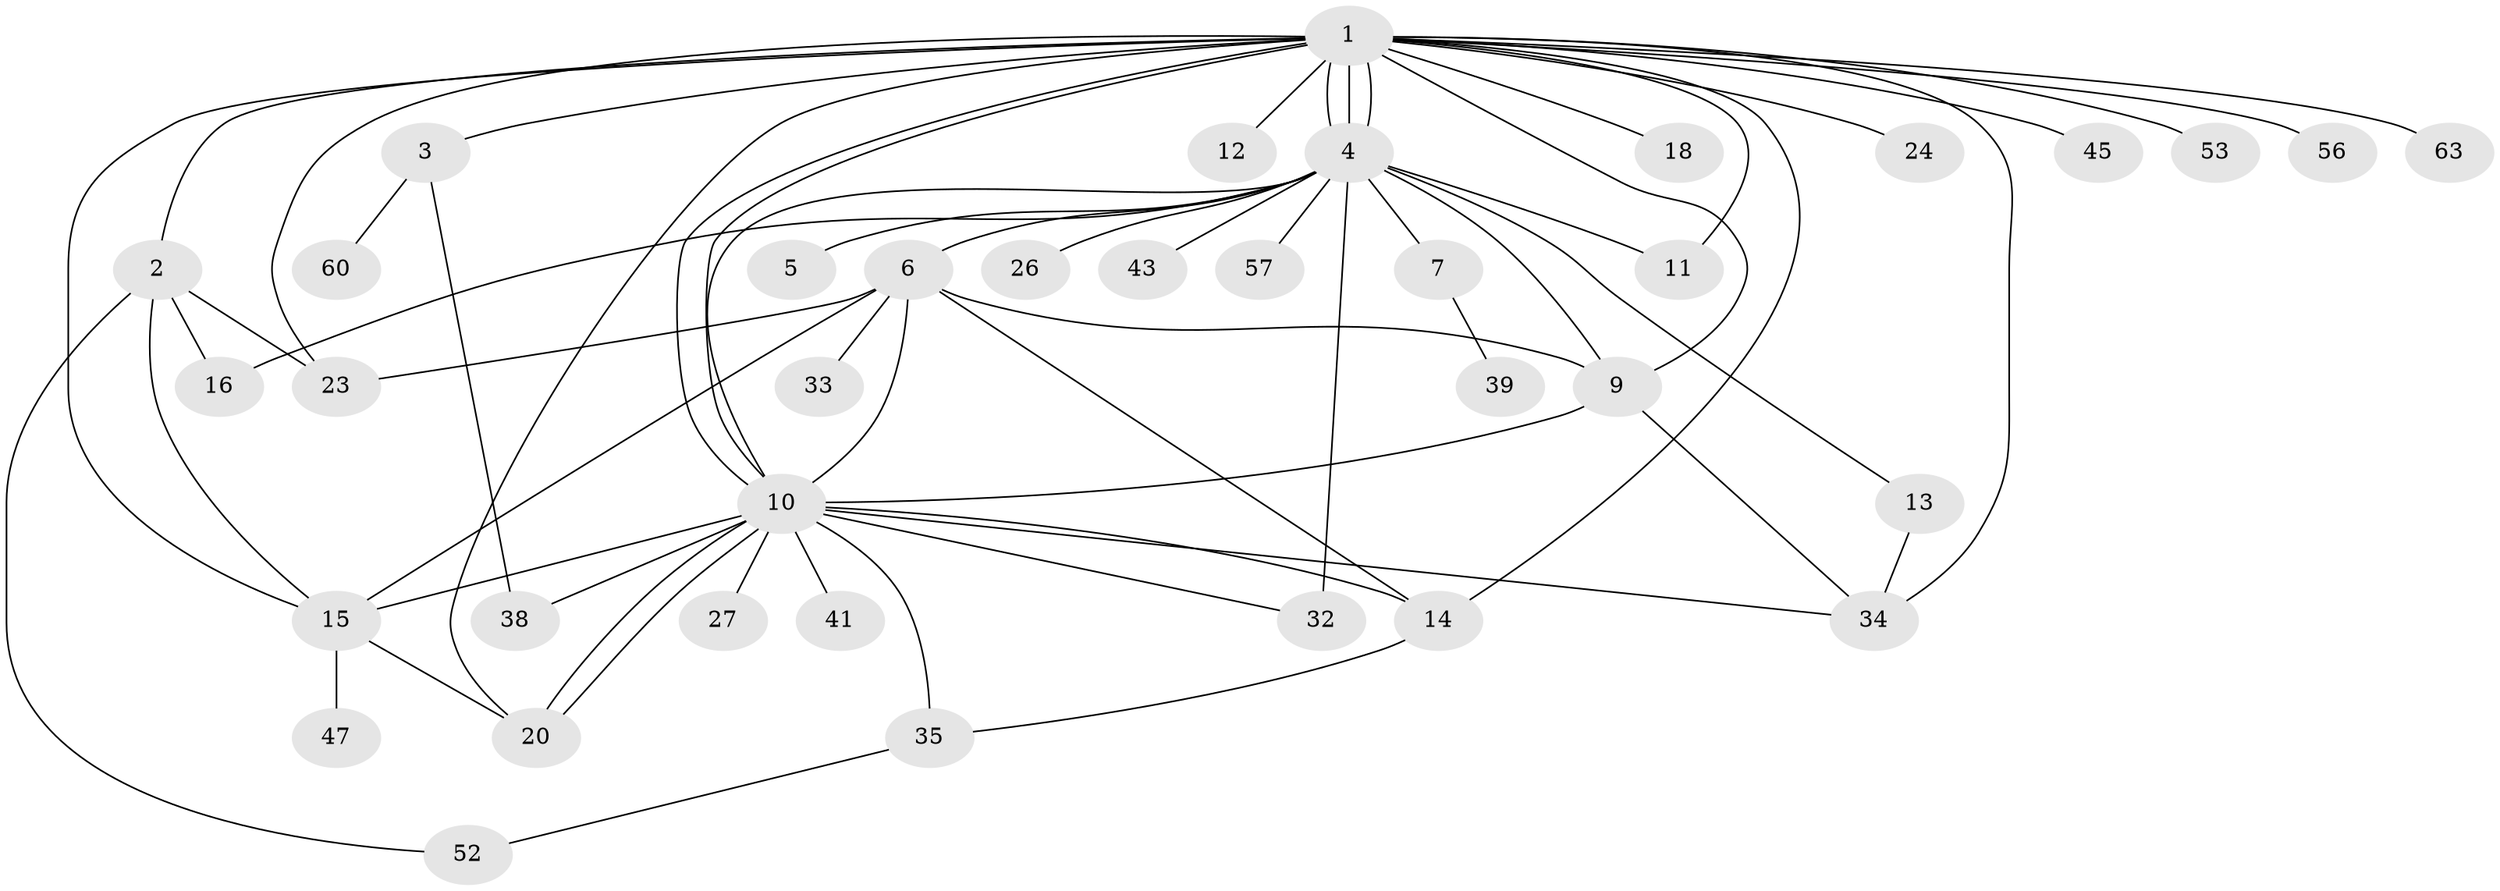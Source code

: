 // original degree distribution, {27: 0.013333333333333334, 5: 0.08, 3: 0.10666666666666667, 17: 0.013333333333333334, 1: 0.41333333333333333, 7: 0.013333333333333334, 8: 0.02666666666666667, 4: 0.04, 18: 0.013333333333333334, 2: 0.26666666666666666, 6: 0.013333333333333334}
// Generated by graph-tools (version 1.1) at 2025/14/03/09/25 04:14:32]
// undirected, 37 vertices, 63 edges
graph export_dot {
graph [start="1"]
  node [color=gray90,style=filled];
  1;
  2;
  3;
  4 [super="+40+49+17+8+30+36"];
  5;
  6;
  7 [super="+58"];
  9 [super="+21"];
  10 [super="+25+28+44+55+69+72+19"];
  11;
  12;
  13;
  14 [super="+74+59+48"];
  15 [super="+29+73+42"];
  16 [super="+54"];
  18;
  20;
  23 [super="+71+31"];
  24;
  26 [super="+65"];
  27 [super="+75"];
  32 [super="+68"];
  33;
  34 [super="+46+37"];
  35;
  38;
  39;
  41;
  43;
  45 [super="+64"];
  47;
  52 [super="+66"];
  53 [super="+67"];
  56;
  57;
  60;
  63;
  1 -- 2;
  1 -- 3;
  1 -- 4 [weight=3];
  1 -- 4;
  1 -- 4;
  1 -- 9 [weight=2];
  1 -- 10;
  1 -- 10;
  1 -- 11;
  1 -- 12;
  1 -- 14 [weight=2];
  1 -- 15 [weight=2];
  1 -- 18;
  1 -- 20;
  1 -- 24;
  1 -- 45;
  1 -- 53;
  1 -- 56;
  1 -- 63;
  1 -- 23;
  1 -- 34;
  2 -- 15;
  2 -- 16;
  2 -- 52;
  2 -- 23;
  3 -- 38;
  3 -- 60;
  4 -- 5;
  4 -- 6;
  4 -- 7;
  4 -- 11;
  4 -- 43 [weight=2];
  4 -- 57;
  4 -- 32 [weight=3];
  4 -- 16;
  4 -- 26;
  4 -- 9;
  4 -- 10;
  4 -- 13;
  6 -- 10;
  6 -- 14;
  6 -- 23;
  6 -- 33;
  6 -- 9;
  6 -- 15;
  7 -- 39;
  9 -- 10 [weight=2];
  9 -- 34;
  10 -- 14 [weight=2];
  10 -- 20;
  10 -- 20;
  10 -- 27;
  10 -- 32;
  10 -- 35;
  10 -- 38;
  10 -- 41;
  10 -- 15 [weight=2];
  10 -- 34;
  13 -- 34;
  14 -- 35;
  15 -- 20;
  15 -- 47;
  35 -- 52;
}
